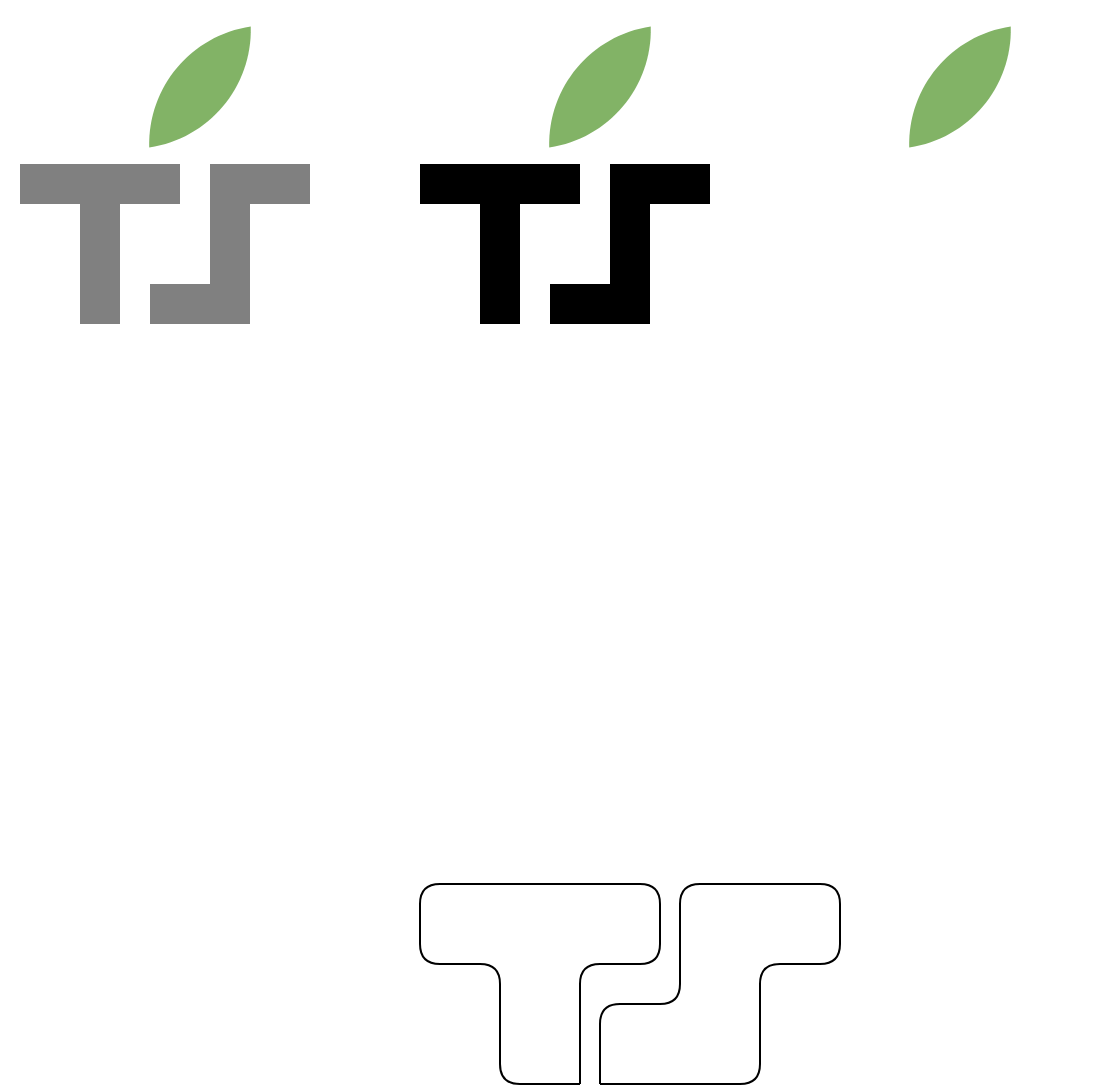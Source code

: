 <mxfile compressed="false" version="14.4.3" type="device">
  <diagram id="5Za6QEDyrxp3GzCgGSWg" name="Page-1">
    <mxGraphModel dx="1872" dy="874" grid="1" gridSize="10" guides="1" tooltips="1" connect="1" arrows="1" fold="1" page="1" pageScale="1" pageWidth="850" pageHeight="1100" math="0" shadow="0">
      <root>
        <mxCell id="0" />
        <mxCell id="1" parent="0" />
        <mxCell id="fJNHWVGutAqgB4lxBWRM-1" value="" style="endArrow=none;html=1;shadow=0;strokeWidth=20;" parent="1" edge="1">
          <mxGeometry width="50" height="50" relative="1" as="geometry">
            <mxPoint x="320" y="130" as="sourcePoint" />
            <mxPoint x="400" y="130" as="targetPoint" />
          </mxGeometry>
        </mxCell>
        <mxCell id="fJNHWVGutAqgB4lxBWRM-2" value="" style="endArrow=none;html=1;shadow=0;strokeWidth=20;" parent="1" edge="1">
          <mxGeometry width="50" height="50" relative="1" as="geometry">
            <mxPoint x="360" y="120" as="sourcePoint" />
            <mxPoint x="360" y="200" as="targetPoint" />
          </mxGeometry>
        </mxCell>
        <mxCell id="fJNHWVGutAqgB4lxBWRM-3" value="" style="endArrow=none;html=1;shadow=0;strokeWidth=20;rounded=0;" parent="1" edge="1">
          <mxGeometry width="50" height="50" relative="1" as="geometry">
            <mxPoint x="465" y="130" as="sourcePoint" />
            <mxPoint x="385" y="190" as="targetPoint" />
            <Array as="points">
              <mxPoint x="425" y="130" />
              <mxPoint x="425" y="190" />
            </Array>
          </mxGeometry>
        </mxCell>
        <mxCell id="fJNHWVGutAqgB4lxBWRM-11" value="" style="endArrow=none;html=1;rounded=1;jumpStyle=none;shadow=0;sketch=0;" parent="1" edge="1">
          <mxGeometry width="50" height="50" relative="1" as="geometry">
            <mxPoint x="410" y="580" as="sourcePoint" />
            <mxPoint x="410" y="580" as="targetPoint" />
            <Array as="points">
              <mxPoint x="410" y="540" />
              <mxPoint x="450" y="540" />
              <mxPoint x="450" y="480" />
              <mxPoint x="530" y="480" />
              <mxPoint x="530" y="520" />
              <mxPoint x="490" y="520" />
              <mxPoint x="490" y="540" />
              <mxPoint x="490" y="580" />
            </Array>
          </mxGeometry>
        </mxCell>
        <mxCell id="fJNHWVGutAqgB4lxBWRM-12" value="" style="endArrow=none;html=1;shadow=0;" parent="1" edge="1">
          <mxGeometry width="50" height="50" relative="1" as="geometry">
            <mxPoint x="400" y="580" as="sourcePoint" />
            <mxPoint x="400" y="580" as="targetPoint" />
            <Array as="points">
              <mxPoint x="400" y="520" />
              <mxPoint x="440" y="520" />
              <mxPoint x="440" y="480" />
              <mxPoint x="320" y="480" />
              <mxPoint x="320" y="520" />
              <mxPoint x="360" y="520" />
              <mxPoint x="360" y="580" />
            </Array>
          </mxGeometry>
        </mxCell>
        <mxCell id="fJNHWVGutAqgB4lxBWRM-18" value="" style="endArrow=none;html=1;shadow=0;strokeWidth=20;strokeColor=#FFFFFF;" parent="1" edge="1">
          <mxGeometry width="50" height="50" relative="1" as="geometry">
            <mxPoint x="320" y="300" as="sourcePoint" />
            <mxPoint x="400" y="300" as="targetPoint" />
          </mxGeometry>
        </mxCell>
        <mxCell id="fJNHWVGutAqgB4lxBWRM-19" value="" style="endArrow=none;html=1;shadow=0;strokeWidth=20;strokeColor=#FFFFFF;" parent="1" edge="1">
          <mxGeometry width="50" height="50" relative="1" as="geometry">
            <mxPoint x="360" y="290" as="sourcePoint" />
            <mxPoint x="360" y="370" as="targetPoint" />
          </mxGeometry>
        </mxCell>
        <mxCell id="fJNHWVGutAqgB4lxBWRM-20" value="" style="endArrow=none;html=1;shadow=0;strokeWidth=20;rounded=0;strokeColor=#FFFFFF;" parent="1" edge="1">
          <mxGeometry width="50" height="50" relative="1" as="geometry">
            <mxPoint x="465" y="300" as="sourcePoint" />
            <mxPoint x="385" y="360" as="targetPoint" />
            <Array as="points">
              <mxPoint x="425" y="300" />
              <mxPoint x="425" y="360" />
            </Array>
          </mxGeometry>
        </mxCell>
        <mxCell id="PAsbSwXsMVWR3_cCxWgo-11" value="" style="whiteSpace=wrap;html=1;shape=mxgraph.basic.pointed_oval;rounded=0;shadow=0;rotation=40;strokeWidth=5;strokeColor=none;fillColor=#82B366;" parent="1" vertex="1">
          <mxGeometry x="390" y="41.96" width="40" height="78.98" as="geometry" />
        </mxCell>
        <mxCell id="PAsbSwXsMVWR3_cCxWgo-13" value="" style="endArrow=none;html=1;shadow=0;strokeWidth=20;strokeColor=#FFFFFF;" parent="1" edge="1">
          <mxGeometry width="50" height="50" relative="1" as="geometry">
            <mxPoint x="500" y="130" as="sourcePoint" />
            <mxPoint x="580" y="130" as="targetPoint" />
          </mxGeometry>
        </mxCell>
        <mxCell id="PAsbSwXsMVWR3_cCxWgo-14" value="" style="endArrow=none;html=1;shadow=0;strokeWidth=20;strokeColor=#FFFFFF;" parent="1" edge="1">
          <mxGeometry width="50" height="50" relative="1" as="geometry">
            <mxPoint x="540" y="120" as="sourcePoint" />
            <mxPoint x="540" y="200" as="targetPoint" />
          </mxGeometry>
        </mxCell>
        <mxCell id="PAsbSwXsMVWR3_cCxWgo-15" value="" style="endArrow=none;html=1;shadow=0;strokeWidth=20;rounded=0;strokeColor=#FFFFFF;" parent="1" edge="1">
          <mxGeometry width="50" height="50" relative="1" as="geometry">
            <mxPoint x="645" y="130" as="sourcePoint" />
            <mxPoint x="565" y="190" as="targetPoint" />
            <Array as="points">
              <mxPoint x="605" y="130" />
              <mxPoint x="605" y="190" />
            </Array>
          </mxGeometry>
        </mxCell>
        <mxCell id="PAsbSwXsMVWR3_cCxWgo-16" value="" style="whiteSpace=wrap;html=1;shape=mxgraph.basic.pointed_oval;rounded=0;shadow=0;rotation=40;strokeWidth=5;strokeColor=none;fillColor=#82B366;" parent="1" vertex="1">
          <mxGeometry x="570" y="41.96" width="40" height="78.98" as="geometry" />
        </mxCell>
        <mxCell id="Smb6MRxAM-0thneAjzOX-1" value="" style="endArrow=none;html=1;shadow=0;strokeWidth=20;strokeColor=#808080;" edge="1" parent="1">
          <mxGeometry width="50" height="50" relative="1" as="geometry">
            <mxPoint x="120" y="130" as="sourcePoint" />
            <mxPoint x="200" y="130" as="targetPoint" />
          </mxGeometry>
        </mxCell>
        <mxCell id="Smb6MRxAM-0thneAjzOX-2" value="" style="endArrow=none;html=1;shadow=0;strokeWidth=20;strokeColor=#808080;" edge="1" parent="1">
          <mxGeometry width="50" height="50" relative="1" as="geometry">
            <mxPoint x="160" y="120" as="sourcePoint" />
            <mxPoint x="160" y="200" as="targetPoint" />
          </mxGeometry>
        </mxCell>
        <mxCell id="Smb6MRxAM-0thneAjzOX-3" value="" style="endArrow=none;html=1;shadow=0;strokeWidth=20;rounded=0;strokeColor=#808080;" edge="1" parent="1">
          <mxGeometry width="50" height="50" relative="1" as="geometry">
            <mxPoint x="265" y="130" as="sourcePoint" />
            <mxPoint x="185" y="190" as="targetPoint" />
            <Array as="points">
              <mxPoint x="225" y="130" />
              <mxPoint x="225" y="190" />
            </Array>
          </mxGeometry>
        </mxCell>
        <mxCell id="Smb6MRxAM-0thneAjzOX-4" value="" style="whiteSpace=wrap;html=1;shape=mxgraph.basic.pointed_oval;rounded=0;shadow=0;rotation=40;strokeWidth=5;strokeColor=none;fillColor=#82B366;" vertex="1" parent="1">
          <mxGeometry x="190" y="41.96" width="40" height="78.98" as="geometry" />
        </mxCell>
      </root>
    </mxGraphModel>
  </diagram>
</mxfile>
